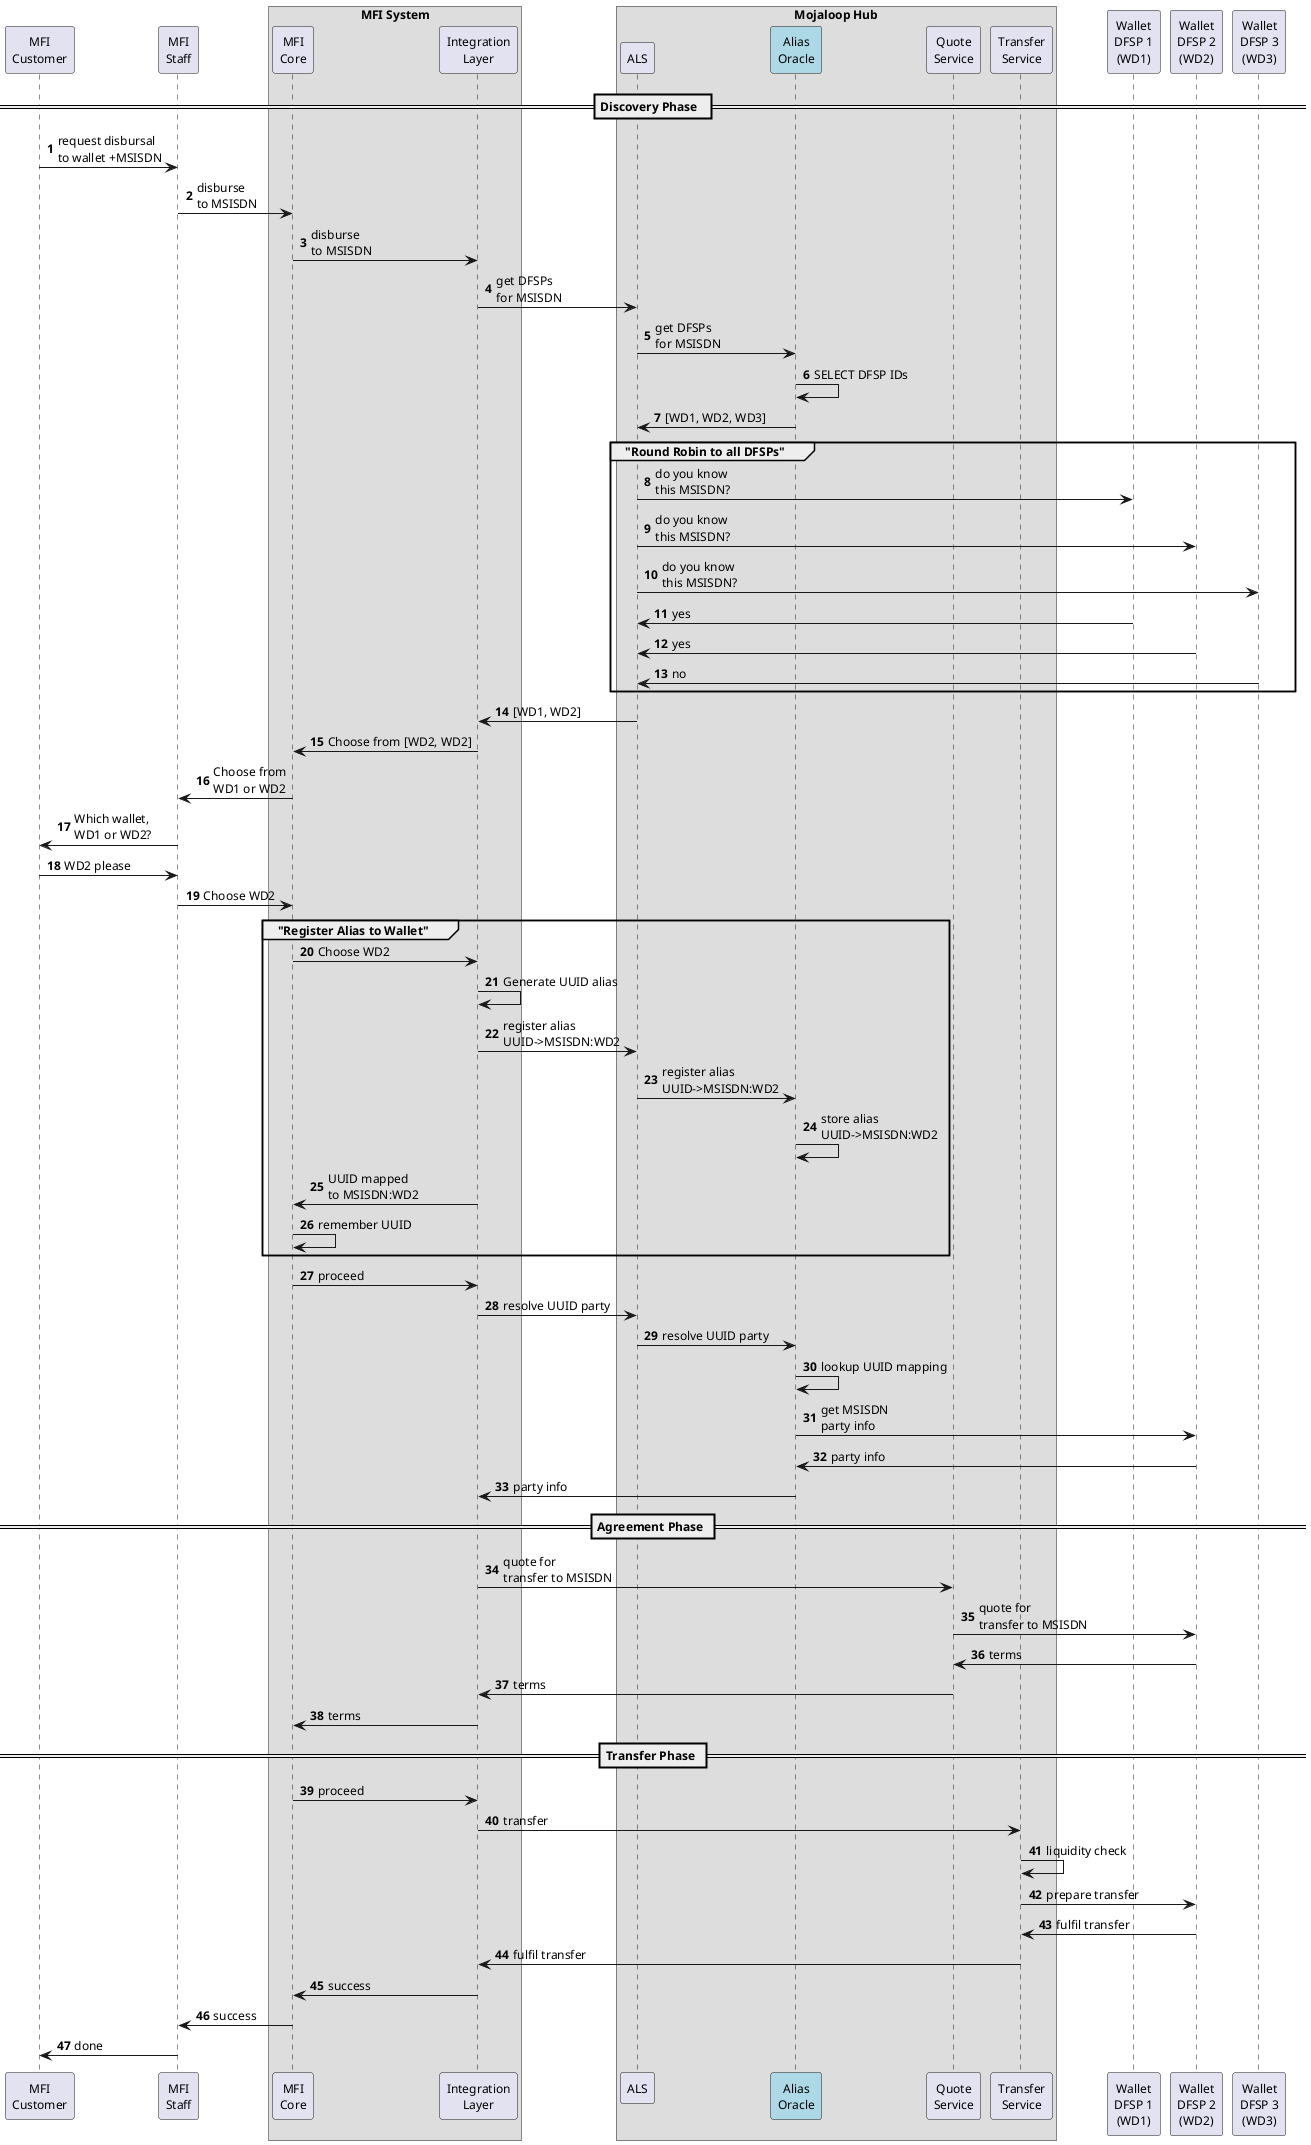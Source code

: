 @startuml
autonumber
skinparam activityFontSize 4
skinparam activityArrowFontSize 12
skinparam defaultFontSize 12
skinparam noteFontSize 12

participant "MFI\nCustomer" as cust
participant "MFI\nStaff" as staff
box "MFI System"
    participant "MFI\nCore" as core
    participant "Integration\nLayer" as intlay
end box

box "Mojaloop Hub"
    participant "ALS" as als
    participant "Alias\nOracle" as ora #lightblue
    participant "Quote\nService" as quo
    participant "Transfer\nService" as trf
end box

participant "Wallet\nDFSP 1\n(WD1)" as wd1
participant "Wallet\nDFSP 2\n(WD2)" as wd2
participant "Wallet\nDFSP 3\n(WD3)" as wd3


== Discovery Phase  ==

    cust -> staff: request disbursal\nto wallet +MSISDN
    staff -> core: disburse\nto MSISDN
    core -> intlay: disburse\nto MSISDN
    intlay -> als: get DFSPs\nfor MSISDN
    als -> ora: get DFSPs\nfor MSISDN
    ora->ora: SELECT DFSP IDs
    ora -> als: [WD1, WD2, WD3]

    group "Round Robin to all DFSPs"
        als -> wd1: do you know\nthis MSISDN?
        als -> wd2: do you know\nthis MSISDN?
        als -> wd3: do you know\nthis MSISDN?
        wd1 -> als: yes
        wd2 -> als: yes
        wd3 -> als: no
    end

    als -> intlay: [WD1, WD2]
    intlay -> core: Choose from [WD2, WD2]
    core -> staff: Choose from\nWD1 or WD2
    staff -> cust: Which wallet,\nWD1 or WD2?
    cust -> staff: WD2 please
    staff -> core: Choose WD2

    group "Register Alias to Wallet"
        core -> intlay: Choose WD2
        intlay -> intlay: Generate UUID alias
        intlay -> als: register alias\nUUID->MSISDN:WD2
        als -> ora: register alias\nUUID->MSISDN:WD2
        ora -> ora: store alias\nUUID->MSISDN:WD2
        intlay -> core: UUID mapped\nto MSISDN:WD2
        core -> core: remember UUID
    end group

    core -> intlay: proceed
    intlay -> als: resolve UUID party
    als -> ora: resolve UUID party
    ora -> ora: lookup UUID mapping
    ora -> wd2: get MSISDN\nparty info
    wd2 -> ora: party info
    ora -> intlay: party info

== Agreement Phase ==

    intlay -> quo: quote for\ntransfer to MSISDN
    quo -> wd2: quote for\ntransfer to MSISDN
    wd2 -> quo: terms
    quo -> intlay: terms
    intlay -> core: terms
    
== Transfer Phase ==
    
    core -> intlay: proceed
    intlay -> trf: transfer
    trf -> trf: liquidity check
    trf -> wd2: prepare transfer
    wd2 -> trf: fulfil transfer
    trf -> intlay: fulfil transfer
    intlay -> core: success
    core -> staff: success
    staff -> cust: done

@enduml
